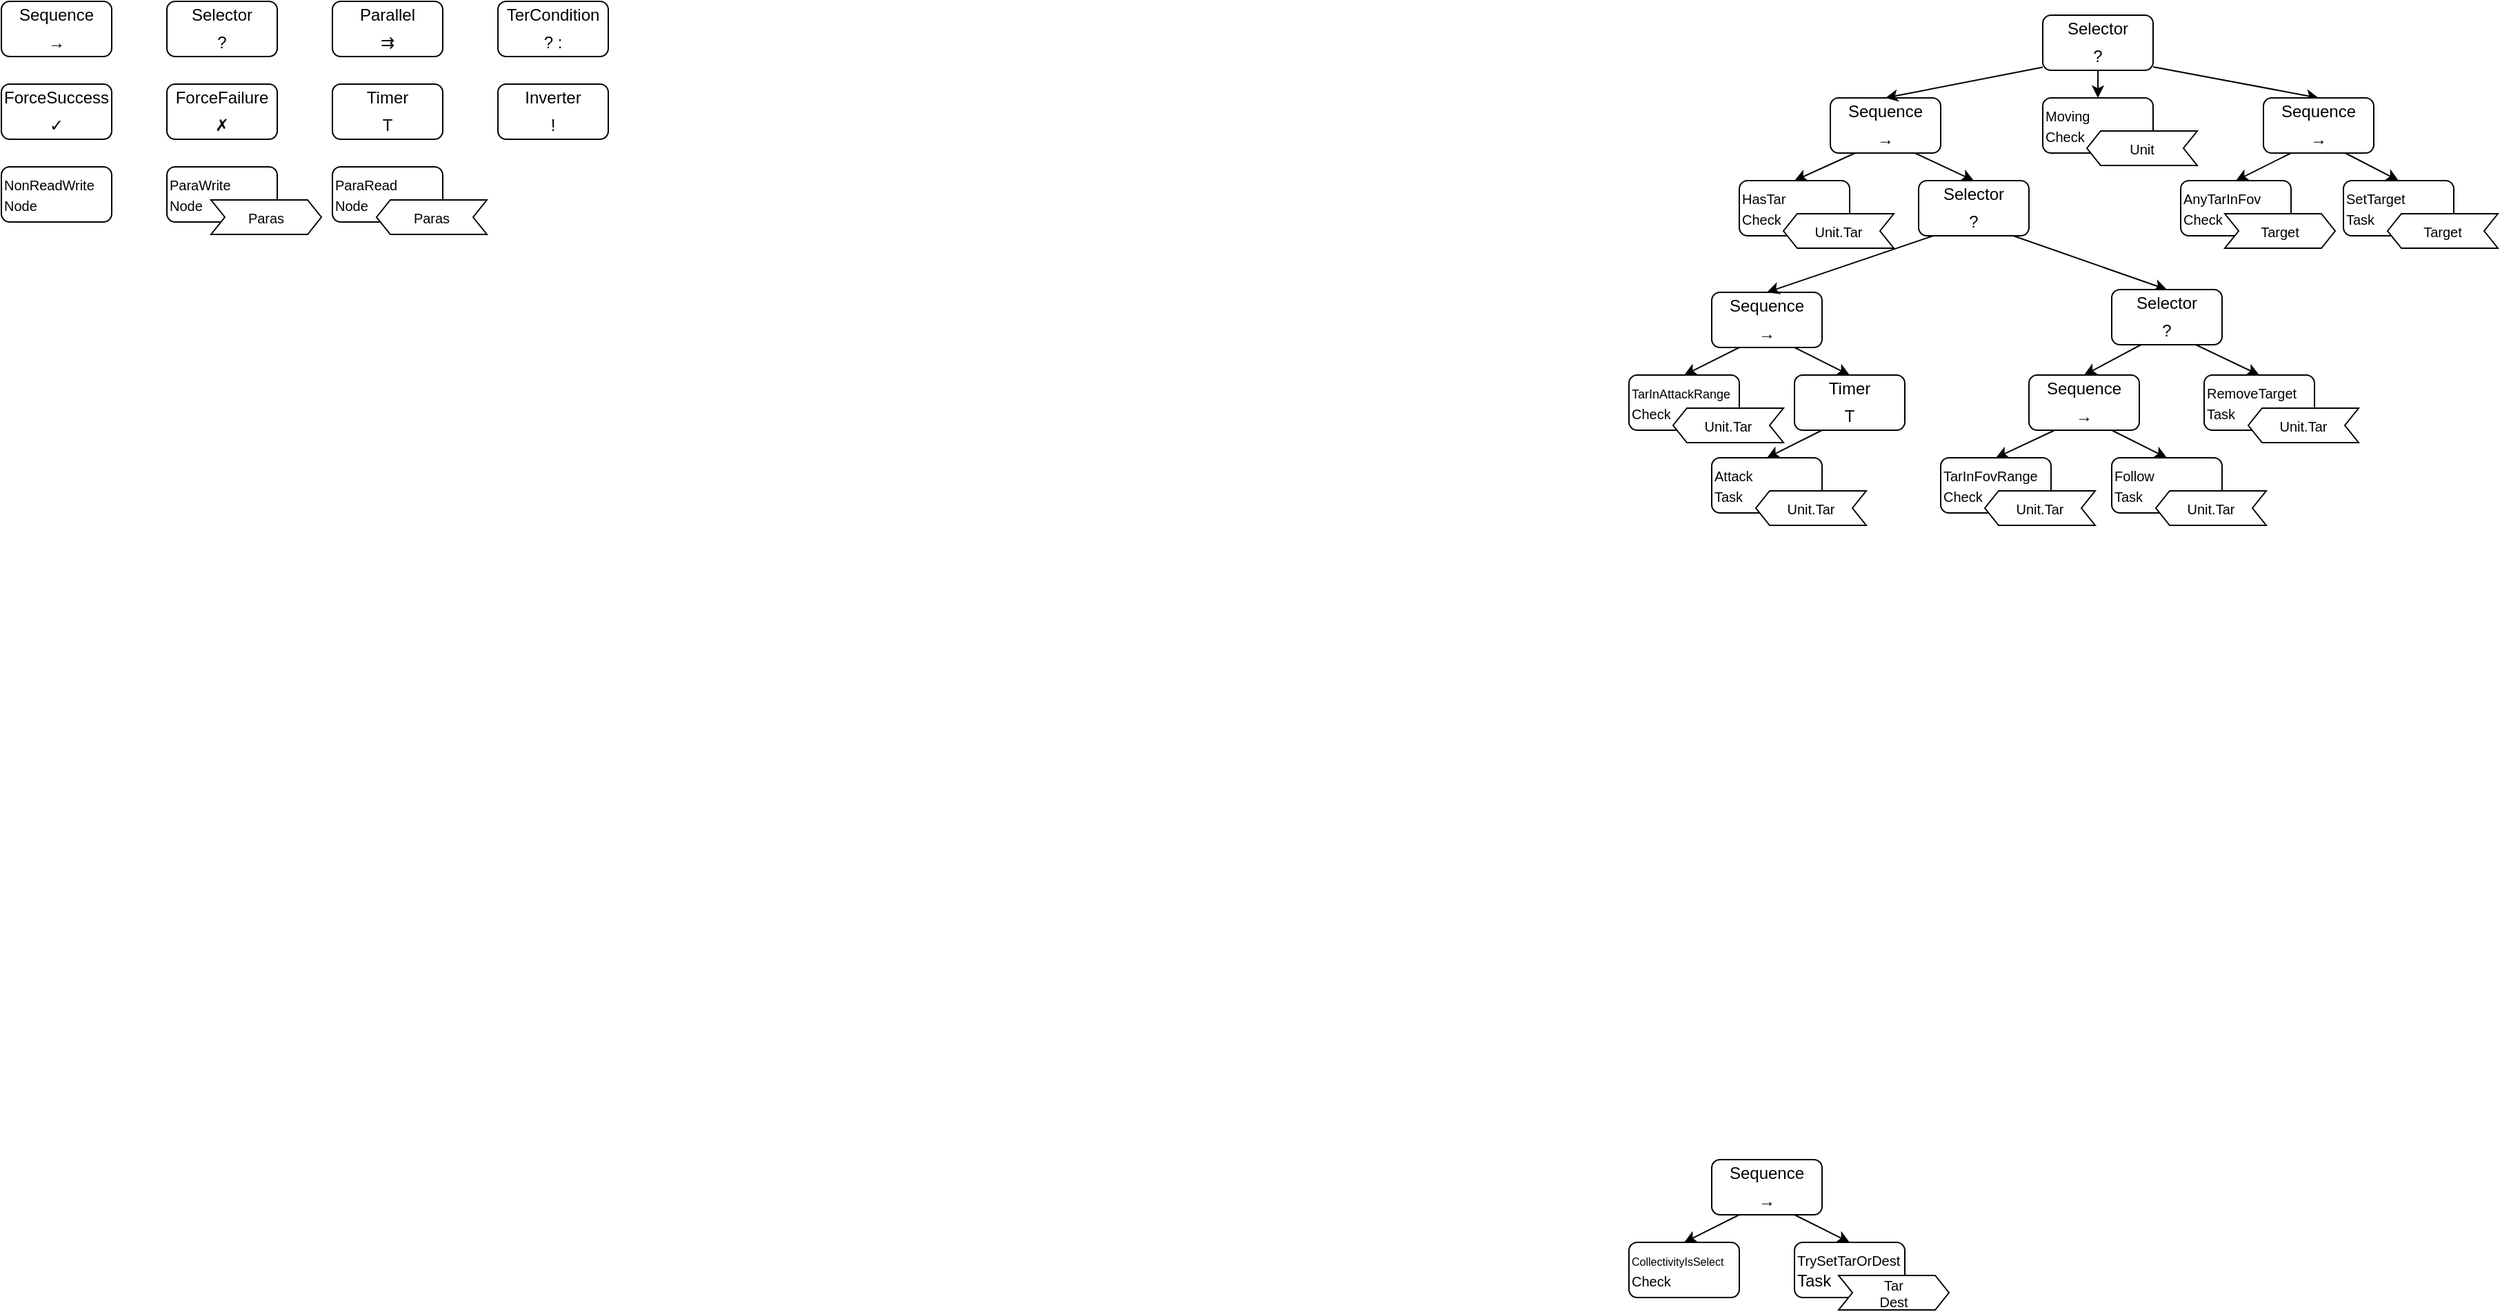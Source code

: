 <mxfile>
    <diagram id="1matsxdOOPIFbDZS2X_D" name="第 1 页">
        <mxGraphModel dx="693" dy="487" grid="1" gridSize="5" guides="1" tooltips="1" connect="1" arrows="1" fold="1" page="1" pageScale="1" pageWidth="1169" pageHeight="827" math="0" shadow="0">
            <root>
                <mxCell id="0"/>
                <mxCell id="1" parent="0"/>
                <mxCell id="109" value="" style="group" parent="1" vertex="1" connectable="0">
                    <mxGeometry width="80" height="40" as="geometry"/>
                </mxCell>
                <mxCell id="110" value="" style="rounded=1;whiteSpace=wrap;html=1;" parent="109" vertex="1">
                    <mxGeometry width="80" height="40" as="geometry"/>
                </mxCell>
                <mxCell id="111" value="" style="group" parent="109" vertex="1" connectable="0">
                    <mxGeometry width="80" height="40" as="geometry"/>
                </mxCell>
                <mxCell id="112" value="→" style="text;html=1;strokeColor=none;fillColor=none;align=center;verticalAlign=middle;whiteSpace=wrap;rounded=0;" parent="111" vertex="1">
                    <mxGeometry y="20" width="80" height="20" as="geometry"/>
                </mxCell>
                <mxCell id="113" value="Sequence" style="text;html=1;strokeColor=none;fillColor=none;align=center;verticalAlign=middle;whiteSpace=wrap;rounded=0;" parent="111" vertex="1">
                    <mxGeometry width="80" height="20" as="geometry"/>
                </mxCell>
                <mxCell id="114" value="" style="group" parent="1" vertex="1" connectable="0">
                    <mxGeometry x="240" width="80" height="40" as="geometry"/>
                </mxCell>
                <mxCell id="115" value="" style="rounded=1;whiteSpace=wrap;html=1;" parent="114" vertex="1">
                    <mxGeometry width="80" height="40" as="geometry"/>
                </mxCell>
                <mxCell id="116" value="" style="group" parent="114" vertex="1" connectable="0">
                    <mxGeometry width="80" height="40" as="geometry"/>
                </mxCell>
                <mxCell id="117" value="⇉" style="text;html=1;strokeColor=none;fillColor=none;align=center;verticalAlign=middle;whiteSpace=wrap;rounded=0;" parent="116" vertex="1">
                    <mxGeometry y="20" width="80" height="20" as="geometry"/>
                </mxCell>
                <mxCell id="118" value="Parallel" style="text;html=1;strokeColor=none;fillColor=none;align=center;verticalAlign=middle;whiteSpace=wrap;rounded=0;" parent="116" vertex="1">
                    <mxGeometry width="80" height="20" as="geometry"/>
                </mxCell>
                <mxCell id="119" value="" style="group" parent="1" vertex="1" connectable="0">
                    <mxGeometry x="120" y="120" width="112" height="49" as="geometry"/>
                </mxCell>
                <mxCell id="120" value="&lt;font style=&quot;font-size: 10px&quot;&gt;ParaWrite&lt;br&gt;Node&lt;/font&gt;" style="rounded=1;whiteSpace=wrap;html=1;align=left;verticalAlign=middle;" parent="119" vertex="1">
                    <mxGeometry width="80" height="40" as="geometry"/>
                </mxCell>
                <mxCell id="121" value="" style="shape=step;perimeter=stepPerimeter;whiteSpace=wrap;html=1;fixedSize=1;fontSize=10;fillColor=default;size=10.0;" parent="119" vertex="1">
                    <mxGeometry x="32" y="24" width="80" height="25" as="geometry"/>
                </mxCell>
                <mxCell id="122" value="Paras" style="text;html=1;strokeColor=none;fillColor=none;align=center;verticalAlign=middle;whiteSpace=wrap;rounded=0;fontSize=10;" parent="119" vertex="1">
                    <mxGeometry x="32" y="24" width="80" height="25" as="geometry"/>
                </mxCell>
                <mxCell id="123" value="" style="group" parent="1" vertex="1" connectable="0">
                    <mxGeometry x="240" y="120" width="112" height="49" as="geometry"/>
                </mxCell>
                <mxCell id="124" value="&lt;font style=&quot;font-size: 10px&quot;&gt;ParaRead&lt;br&gt;Node&lt;/font&gt;" style="rounded=1;whiteSpace=wrap;html=1;align=left;verticalAlign=middle;" parent="123" vertex="1">
                    <mxGeometry width="80" height="40" as="geometry"/>
                </mxCell>
                <mxCell id="125" value="" style="shape=step;perimeter=stepPerimeter;whiteSpace=wrap;html=1;fixedSize=1;fontSize=10;fillColor=default;size=10.0;rotation=-180;" parent="123" vertex="1">
                    <mxGeometry x="32" y="24" width="80" height="25" as="geometry"/>
                </mxCell>
                <mxCell id="126" value="Paras" style="text;html=1;strokeColor=none;fillColor=none;align=center;verticalAlign=middle;whiteSpace=wrap;rounded=0;fontSize=10;" parent="123" vertex="1">
                    <mxGeometry x="32" y="24" width="80" height="25" as="geometry"/>
                </mxCell>
                <mxCell id="127" value="" style="group" parent="1" vertex="1" connectable="0">
                    <mxGeometry y="120" width="112" height="49" as="geometry"/>
                </mxCell>
                <mxCell id="128" value="&lt;font style=&quot;font-size: 10px&quot;&gt;NonReadWrite&lt;br&gt;Node&lt;/font&gt;" style="rounded=1;whiteSpace=wrap;html=1;align=left;verticalAlign=middle;" parent="127" vertex="1">
                    <mxGeometry width="80" height="40" as="geometry"/>
                </mxCell>
                <mxCell id="129" value="" style="group" parent="1" vertex="1" connectable="0">
                    <mxGeometry x="360" width="80" height="40" as="geometry"/>
                </mxCell>
                <mxCell id="130" value="" style="rounded=1;whiteSpace=wrap;html=1;" parent="129" vertex="1">
                    <mxGeometry width="80" height="40" as="geometry"/>
                </mxCell>
                <mxCell id="131" value="" style="group" parent="129" vertex="1" connectable="0">
                    <mxGeometry width="80" height="40" as="geometry"/>
                </mxCell>
                <mxCell id="132" value="? :" style="text;html=1;strokeColor=none;fillColor=none;align=center;verticalAlign=middle;whiteSpace=wrap;rounded=0;" parent="131" vertex="1">
                    <mxGeometry y="20" width="80" height="20" as="geometry"/>
                </mxCell>
                <mxCell id="133" value="TerCondition" style="text;html=1;strokeColor=none;fillColor=none;align=center;verticalAlign=middle;whiteSpace=wrap;rounded=0;" parent="131" vertex="1">
                    <mxGeometry width="80" height="20" as="geometry"/>
                </mxCell>
                <mxCell id="134" value="" style="group" parent="1" vertex="1" connectable="0">
                    <mxGeometry y="60" width="80" height="40" as="geometry"/>
                </mxCell>
                <mxCell id="135" value="" style="rounded=1;whiteSpace=wrap;html=1;" parent="134" vertex="1">
                    <mxGeometry width="80" height="40" as="geometry"/>
                </mxCell>
                <mxCell id="136" value="" style="group" parent="134" vertex="1" connectable="0">
                    <mxGeometry width="80" height="40" as="geometry"/>
                </mxCell>
                <mxCell id="137" value="✓" style="text;html=1;strokeColor=none;fillColor=none;align=center;verticalAlign=middle;whiteSpace=wrap;rounded=0;" parent="136" vertex="1">
                    <mxGeometry y="20" width="80" height="20" as="geometry"/>
                </mxCell>
                <mxCell id="138" value="ForceSuccess" style="text;html=1;strokeColor=none;fillColor=none;align=center;verticalAlign=middle;whiteSpace=wrap;rounded=0;" parent="136" vertex="1">
                    <mxGeometry width="80" height="20" as="geometry"/>
                </mxCell>
                <mxCell id="139" value="" style="group" parent="1" vertex="1" connectable="0">
                    <mxGeometry x="120" y="60" width="80" height="40" as="geometry"/>
                </mxCell>
                <mxCell id="140" value="" style="rounded=1;whiteSpace=wrap;html=1;" parent="139" vertex="1">
                    <mxGeometry width="80" height="40" as="geometry"/>
                </mxCell>
                <mxCell id="141" value="" style="group" parent="139" vertex="1" connectable="0">
                    <mxGeometry width="80" height="40" as="geometry"/>
                </mxCell>
                <mxCell id="142" value="✗" style="text;html=1;strokeColor=none;fillColor=none;align=center;verticalAlign=middle;whiteSpace=wrap;rounded=0;" parent="141" vertex="1">
                    <mxGeometry y="20" width="80" height="20" as="geometry"/>
                </mxCell>
                <mxCell id="143" value="ForceFailure" style="text;html=1;strokeColor=none;fillColor=none;align=center;verticalAlign=middle;whiteSpace=wrap;rounded=0;" parent="141" vertex="1">
                    <mxGeometry width="80" height="20" as="geometry"/>
                </mxCell>
                <mxCell id="144" value="" style="group" parent="1" vertex="1" connectable="0">
                    <mxGeometry x="120" width="80" height="40" as="geometry"/>
                </mxCell>
                <mxCell id="145" value="" style="rounded=1;whiteSpace=wrap;html=1;" parent="144" vertex="1">
                    <mxGeometry width="80" height="40" as="geometry"/>
                </mxCell>
                <mxCell id="146" value="" style="group" parent="144" vertex="1" connectable="0">
                    <mxGeometry width="80" height="40" as="geometry"/>
                </mxCell>
                <mxCell id="147" value="?" style="text;html=1;strokeColor=none;fillColor=none;align=center;verticalAlign=middle;whiteSpace=wrap;rounded=0;" parent="146" vertex="1">
                    <mxGeometry y="20" width="80" height="20" as="geometry"/>
                </mxCell>
                <mxCell id="148" value="Selector" style="text;html=1;strokeColor=none;fillColor=none;align=center;verticalAlign=middle;whiteSpace=wrap;rounded=0;" parent="146" vertex="1">
                    <mxGeometry width="80" height="20" as="geometry"/>
                </mxCell>
                <mxCell id="149" value="" style="group" parent="1" vertex="1" connectable="0">
                    <mxGeometry x="240" y="60" width="80" height="40" as="geometry"/>
                </mxCell>
                <mxCell id="150" value="" style="rounded=1;whiteSpace=wrap;html=1;" parent="149" vertex="1">
                    <mxGeometry width="80" height="40" as="geometry"/>
                </mxCell>
                <mxCell id="151" value="" style="group" parent="149" vertex="1" connectable="0">
                    <mxGeometry width="80" height="40" as="geometry"/>
                </mxCell>
                <mxCell id="152" value="T" style="text;html=1;strokeColor=none;fillColor=none;align=center;verticalAlign=middle;whiteSpace=wrap;rounded=0;" parent="151" vertex="1">
                    <mxGeometry y="20" width="80" height="20" as="geometry"/>
                </mxCell>
                <mxCell id="153" value="Timer" style="text;html=1;strokeColor=none;fillColor=none;align=center;verticalAlign=middle;whiteSpace=wrap;rounded=0;" parent="151" vertex="1">
                    <mxGeometry width="80" height="20" as="geometry"/>
                </mxCell>
                <mxCell id="154" value="" style="group" parent="1" vertex="1" connectable="0">
                    <mxGeometry x="360" y="60" width="80" height="40" as="geometry"/>
                </mxCell>
                <mxCell id="155" value="" style="rounded=1;whiteSpace=wrap;html=1;" parent="154" vertex="1">
                    <mxGeometry width="80" height="40" as="geometry"/>
                </mxCell>
                <mxCell id="156" value="" style="group" parent="154" vertex="1" connectable="0">
                    <mxGeometry width="80" height="40" as="geometry"/>
                </mxCell>
                <mxCell id="157" value="!" style="text;html=1;strokeColor=none;fillColor=none;align=center;verticalAlign=middle;whiteSpace=wrap;rounded=0;" parent="156" vertex="1">
                    <mxGeometry y="20" width="80" height="20" as="geometry"/>
                </mxCell>
                <mxCell id="158" value="Inverter" style="text;html=1;strokeColor=none;fillColor=none;align=center;verticalAlign=middle;whiteSpace=wrap;rounded=0;" parent="156" vertex="1">
                    <mxGeometry width="80" height="20" as="geometry"/>
                </mxCell>
                <mxCell id="622" value="" style="group" parent="1" vertex="1" connectable="0">
                    <mxGeometry x="1326" y="70" width="80" height="40" as="geometry"/>
                </mxCell>
                <mxCell id="623" value="" style="rounded=1;whiteSpace=wrap;html=1;" parent="622" vertex="1">
                    <mxGeometry width="80" height="40" as="geometry"/>
                </mxCell>
                <mxCell id="624" value="" style="group" parent="622" vertex="1" connectable="0">
                    <mxGeometry width="80" height="40" as="geometry"/>
                </mxCell>
                <mxCell id="625" style="edgeStyle=none;html=1;exitX=0.25;exitY=0;exitDx=0;exitDy=0;entryX=0.25;entryY=1;entryDx=0;entryDy=0;" parent="624" source="626" target="627" edge="1">
                    <mxGeometry relative="1" as="geometry"/>
                </mxCell>
                <mxCell id="626" value="→" style="text;html=1;strokeColor=none;fillColor=none;align=center;verticalAlign=middle;whiteSpace=wrap;rounded=0;" parent="624" vertex="1">
                    <mxGeometry y="20" width="80" height="20" as="geometry"/>
                </mxCell>
                <mxCell id="627" value="Sequence" style="text;html=1;strokeColor=none;fillColor=none;align=center;verticalAlign=middle;whiteSpace=wrap;rounded=0;" parent="624" vertex="1">
                    <mxGeometry width="80" height="20" as="geometry"/>
                </mxCell>
                <mxCell id="628" style="edgeStyle=none;html=1;entryX=0.5;entryY=0;entryDx=0;entryDy=0;" parent="1" source="626" target="652" edge="1">
                    <mxGeometry relative="1" as="geometry">
                        <mxPoint x="1276" y="100" as="targetPoint"/>
                    </mxGeometry>
                </mxCell>
                <mxCell id="629" value="" style="group" parent="1" vertex="1" connectable="0">
                    <mxGeometry x="1240" y="211" width="80" height="40" as="geometry"/>
                </mxCell>
                <mxCell id="630" value="" style="rounded=1;whiteSpace=wrap;html=1;" parent="629" vertex="1">
                    <mxGeometry width="80" height="40" as="geometry"/>
                </mxCell>
                <mxCell id="631" value="" style="group" parent="629" vertex="1" connectable="0">
                    <mxGeometry width="80" height="40" as="geometry"/>
                </mxCell>
                <mxCell id="632" value="→" style="text;html=1;strokeColor=none;fillColor=none;align=center;verticalAlign=middle;whiteSpace=wrap;rounded=0;" parent="631" vertex="1">
                    <mxGeometry y="20" width="80" height="20" as="geometry"/>
                </mxCell>
                <mxCell id="633" value="Sequence" style="text;html=1;strokeColor=none;fillColor=none;align=center;verticalAlign=middle;whiteSpace=wrap;rounded=0;" parent="631" vertex="1">
                    <mxGeometry width="80" height="20" as="geometry"/>
                </mxCell>
                <mxCell id="634" style="edgeStyle=none;html=1;entryX=0.5;entryY=0;entryDx=0;entryDy=0;" parent="1" source="632" target="666" edge="1">
                    <mxGeometry relative="1" as="geometry">
                        <mxPoint x="1220" y="271" as="targetPoint"/>
                    </mxGeometry>
                </mxCell>
                <mxCell id="635" style="edgeStyle=none;html=1;entryX=0.5;entryY=0;entryDx=0;entryDy=0;" parent="1" source="632" target="663" edge="1">
                    <mxGeometry relative="1" as="geometry">
                        <mxPoint x="1338" y="271" as="targetPoint"/>
                    </mxGeometry>
                </mxCell>
                <mxCell id="636" value="" style="group" parent="1" vertex="1" connectable="0">
                    <mxGeometry x="1390" y="130" width="80" height="40" as="geometry"/>
                </mxCell>
                <mxCell id="637" value="" style="rounded=1;whiteSpace=wrap;html=1;" parent="636" vertex="1">
                    <mxGeometry width="80" height="40" as="geometry"/>
                </mxCell>
                <mxCell id="638" value="" style="group" parent="636" vertex="1" connectable="0">
                    <mxGeometry width="80" height="40" as="geometry"/>
                </mxCell>
                <mxCell id="639" value="?" style="text;html=1;strokeColor=none;fillColor=none;align=center;verticalAlign=middle;whiteSpace=wrap;rounded=0;" parent="638" vertex="1">
                    <mxGeometry y="20" width="80" height="20" as="geometry"/>
                </mxCell>
                <mxCell id="640" value="Selector" style="text;html=1;strokeColor=none;fillColor=none;align=center;verticalAlign=middle;whiteSpace=wrap;rounded=0;" parent="638" vertex="1">
                    <mxGeometry width="80" height="20" as="geometry"/>
                </mxCell>
                <mxCell id="641" style="edgeStyle=none;html=1;entryX=0.5;entryY=0;entryDx=0;entryDy=0;" parent="1" source="639" target="633" edge="1">
                    <mxGeometry relative="1" as="geometry"/>
                </mxCell>
                <mxCell id="642" style="edgeStyle=none;html=1;entryX=0.5;entryY=0;entryDx=0;entryDy=0;" parent="1" source="639" target="708" edge="1">
                    <mxGeometry relative="1" as="geometry">
                        <mxPoint x="1460" y="250" as="targetPoint"/>
                    </mxGeometry>
                </mxCell>
                <mxCell id="643" style="edgeStyle=none;html=1;entryX=0.5;entryY=0;entryDx=0;entryDy=0;" parent="1" source="626" target="640" edge="1">
                    <mxGeometry relative="1" as="geometry"/>
                </mxCell>
                <mxCell id="644" value="" style="group" parent="1" vertex="1" connectable="0">
                    <mxGeometry x="1470" y="271" width="80" height="40" as="geometry"/>
                </mxCell>
                <mxCell id="645" value="" style="rounded=1;whiteSpace=wrap;html=1;" parent="644" vertex="1">
                    <mxGeometry width="80" height="40" as="geometry"/>
                </mxCell>
                <mxCell id="646" value="" style="group" parent="644" vertex="1" connectable="0">
                    <mxGeometry width="80" height="40" as="geometry"/>
                </mxCell>
                <mxCell id="647" value="→" style="text;html=1;strokeColor=none;fillColor=none;align=center;verticalAlign=middle;whiteSpace=wrap;rounded=0;" parent="646" vertex="1">
                    <mxGeometry y="20" width="80" height="20" as="geometry"/>
                </mxCell>
                <mxCell id="648" value="Sequence" style="text;html=1;strokeColor=none;fillColor=none;align=center;verticalAlign=middle;whiteSpace=wrap;rounded=0;" parent="646" vertex="1">
                    <mxGeometry width="80" height="20" as="geometry"/>
                </mxCell>
                <mxCell id="649" style="edgeStyle=none;html=1;entryX=0.5;entryY=0;entryDx=0;entryDy=0;" parent="1" source="647" target="720" edge="1">
                    <mxGeometry relative="1" as="geometry">
                        <mxPoint x="1448" y="331" as="targetPoint"/>
                    </mxGeometry>
                </mxCell>
                <mxCell id="650" style="edgeStyle=none;html=1;entryX=0.5;entryY=0;entryDx=0;entryDy=0;" parent="1" source="647" target="675" edge="1">
                    <mxGeometry relative="1" as="geometry">
                        <mxPoint x="1575" y="331" as="targetPoint"/>
                    </mxGeometry>
                </mxCell>
                <mxCell id="651" value="" style="group" parent="1" vertex="1" connectable="0">
                    <mxGeometry x="1260" y="130" width="112" height="49" as="geometry"/>
                </mxCell>
                <mxCell id="652" value="&lt;font style=&quot;font-size: 10px&quot;&gt;HasTar&lt;br&gt;Check&lt;/font&gt;" style="rounded=1;whiteSpace=wrap;html=1;align=left;verticalAlign=middle;" parent="651" vertex="1">
                    <mxGeometry width="80" height="40" as="geometry"/>
                </mxCell>
                <mxCell id="653" value="" style="shape=step;perimeter=stepPerimeter;whiteSpace=wrap;html=1;fixedSize=1;fontSize=10;fillColor=default;size=10.0;rotation=-180;" parent="651" vertex="1">
                    <mxGeometry x="32" y="24" width="80" height="25" as="geometry"/>
                </mxCell>
                <mxCell id="654" value="Unit.Tar" style="text;html=1;strokeColor=none;fillColor=none;align=center;verticalAlign=middle;whiteSpace=wrap;rounded=0;fontSize=10;" parent="651" vertex="1">
                    <mxGeometry x="32" y="24" width="80" height="25" as="geometry"/>
                </mxCell>
                <mxCell id="655" value="" style="group" parent="1" vertex="1" connectable="0">
                    <mxGeometry x="1240" y="331" width="112" height="49" as="geometry"/>
                </mxCell>
                <mxCell id="656" value="&lt;span style=&quot;font-size: 10px&quot;&gt;Attack&lt;/span&gt;&lt;br style=&quot;font-size: 10px&quot;&gt;&lt;span style=&quot;font-size: 10px&quot;&gt;Task&lt;/span&gt;" style="rounded=1;whiteSpace=wrap;html=1;align=left;verticalAlign=middle;" parent="655" vertex="1">
                    <mxGeometry width="80" height="40" as="geometry"/>
                </mxCell>
                <mxCell id="657" value="" style="shape=step;perimeter=stepPerimeter;whiteSpace=wrap;html=1;fixedSize=1;fontSize=10;fillColor=default;size=10.0;rotation=-180;" parent="655" vertex="1">
                    <mxGeometry x="32" y="24" width="80" height="25" as="geometry"/>
                </mxCell>
                <mxCell id="658" value="Unit.Tar" style="text;html=1;strokeColor=none;fillColor=none;align=center;verticalAlign=middle;whiteSpace=wrap;rounded=0;fontSize=10;" parent="655" vertex="1">
                    <mxGeometry x="32" y="24" width="80" height="25" as="geometry"/>
                </mxCell>
                <mxCell id="659" value="" style="group" parent="1" vertex="1" connectable="0">
                    <mxGeometry x="1300" y="271" width="80" height="40" as="geometry"/>
                </mxCell>
                <mxCell id="660" value="" style="rounded=1;whiteSpace=wrap;html=1;" parent="659" vertex="1">
                    <mxGeometry width="80" height="40" as="geometry"/>
                </mxCell>
                <mxCell id="661" value="" style="group" parent="659" vertex="1" connectable="0">
                    <mxGeometry width="80" height="40" as="geometry"/>
                </mxCell>
                <mxCell id="662" value="T" style="text;html=1;strokeColor=none;fillColor=none;align=center;verticalAlign=middle;whiteSpace=wrap;rounded=0;" parent="661" vertex="1">
                    <mxGeometry y="20" width="80" height="20" as="geometry"/>
                </mxCell>
                <mxCell id="663" value="Timer" style="text;html=1;strokeColor=none;fillColor=none;align=center;verticalAlign=middle;whiteSpace=wrap;rounded=0;" parent="661" vertex="1">
                    <mxGeometry width="80" height="20" as="geometry"/>
                </mxCell>
                <mxCell id="664" style="edgeStyle=none;html=1;entryX=0.5;entryY=0;entryDx=0;entryDy=0;fontSize=10;" parent="1" source="662" target="656" edge="1">
                    <mxGeometry relative="1" as="geometry"/>
                </mxCell>
                <mxCell id="665" value="" style="group" parent="1" vertex="1" connectable="0">
                    <mxGeometry x="1180" y="271" width="112" height="49" as="geometry"/>
                </mxCell>
                <mxCell id="666" value="&lt;font style=&quot;font-size: 9px&quot;&gt;TarInAttackRange&lt;/font&gt;&lt;br style=&quot;font-size: 10px&quot;&gt;&lt;span style=&quot;font-size: 10px&quot;&gt;Check&lt;/span&gt;" style="rounded=1;whiteSpace=wrap;html=1;align=left;verticalAlign=middle;" parent="665" vertex="1">
                    <mxGeometry width="80" height="40" as="geometry"/>
                </mxCell>
                <mxCell id="667" value="" style="shape=step;perimeter=stepPerimeter;whiteSpace=wrap;html=1;fixedSize=1;fontSize=10;fillColor=default;size=10.0;rotation=-180;" parent="665" vertex="1">
                    <mxGeometry x="32" y="24" width="80" height="25" as="geometry"/>
                </mxCell>
                <mxCell id="668" style="edgeStyle=none;html=1;exitX=0;exitY=0;exitDx=0;exitDy=0;entryX=0.397;entryY=0.597;entryDx=0;entryDy=0;entryPerimeter=0;" parent="665" source="669" target="666" edge="1">
                    <mxGeometry relative="1" as="geometry"/>
                </mxCell>
                <mxCell id="669" value="Unit.Tar" style="text;html=1;strokeColor=none;fillColor=none;align=center;verticalAlign=middle;whiteSpace=wrap;rounded=0;fontSize=10;" parent="665" vertex="1">
                    <mxGeometry x="32" y="24" width="80" height="25" as="geometry"/>
                </mxCell>
                <mxCell id="674" value="" style="group" parent="1" vertex="1" connectable="0">
                    <mxGeometry x="1530" y="331" width="112" height="49" as="geometry"/>
                </mxCell>
                <mxCell id="675" value="&lt;span style=&quot;font-size: 10px&quot;&gt;Follow&lt;/span&gt;&lt;br style=&quot;font-size: 10px&quot;&gt;&lt;span style=&quot;font-size: 10px&quot;&gt;Task&lt;/span&gt;" style="rounded=1;whiteSpace=wrap;html=1;align=left;verticalAlign=middle;" parent="674" vertex="1">
                    <mxGeometry width="80" height="40" as="geometry"/>
                </mxCell>
                <mxCell id="676" value="" style="shape=step;perimeter=stepPerimeter;whiteSpace=wrap;html=1;fixedSize=1;fontSize=10;fillColor=default;size=10.0;rotation=-180;" parent="674" vertex="1">
                    <mxGeometry x="32" y="24" width="80" height="25" as="geometry"/>
                </mxCell>
                <mxCell id="677" value="Unit.Tar" style="text;html=1;strokeColor=none;fillColor=none;align=center;verticalAlign=middle;whiteSpace=wrap;rounded=0;fontSize=10;" parent="674" vertex="1">
                    <mxGeometry x="32" y="24" width="80" height="25" as="geometry"/>
                </mxCell>
                <mxCell id="678" value="" style="group" parent="1" vertex="1" connectable="0">
                    <mxGeometry x="1480" y="70" width="112" height="49" as="geometry"/>
                </mxCell>
                <mxCell id="679" value="&lt;span style=&quot;font-size: 10px&quot;&gt;Moving&lt;/span&gt;&lt;br style=&quot;font-size: 10px&quot;&gt;&lt;span style=&quot;font-size: 10px&quot;&gt;Check&lt;/span&gt;" style="rounded=1;whiteSpace=wrap;html=1;align=left;verticalAlign=middle;" parent="678" vertex="1">
                    <mxGeometry width="80" height="40" as="geometry"/>
                </mxCell>
                <mxCell id="680" value="" style="shape=step;perimeter=stepPerimeter;whiteSpace=wrap;html=1;fixedSize=1;fontSize=10;fillColor=default;size=10.0;rotation=-180;" parent="678" vertex="1">
                    <mxGeometry x="32" y="24" width="80" height="25" as="geometry"/>
                </mxCell>
                <mxCell id="681" value="Unit" style="text;html=1;strokeColor=none;fillColor=none;align=center;verticalAlign=middle;whiteSpace=wrap;rounded=0;fontSize=10;" parent="678" vertex="1">
                    <mxGeometry x="32" y="24" width="80" height="25" as="geometry"/>
                </mxCell>
                <mxCell id="682" value="b" style="group" parent="1" vertex="1" connectable="0">
                    <mxGeometry x="1480" y="10" width="80" height="40" as="geometry"/>
                </mxCell>
                <mxCell id="683" value="" style="rounded=1;whiteSpace=wrap;html=1;" parent="682" vertex="1">
                    <mxGeometry width="80" height="40" as="geometry"/>
                </mxCell>
                <mxCell id="684" value="" style="group" parent="682" vertex="1" connectable="0">
                    <mxGeometry width="80" height="40" as="geometry"/>
                </mxCell>
                <mxCell id="685" value="?" style="text;html=1;strokeColor=none;fillColor=none;align=center;verticalAlign=middle;whiteSpace=wrap;rounded=0;" parent="684" vertex="1">
                    <mxGeometry y="20" width="80" height="20" as="geometry"/>
                </mxCell>
                <mxCell id="686" value="Selector" style="text;html=1;strokeColor=none;fillColor=none;align=center;verticalAlign=middle;whiteSpace=wrap;rounded=0;" parent="684" vertex="1">
                    <mxGeometry width="80" height="20" as="geometry"/>
                </mxCell>
                <mxCell id="687" style="edgeStyle=none;html=1;entryX=0.5;entryY=0;entryDx=0;entryDy=0;" parent="1" source="685" target="679" edge="1">
                    <mxGeometry relative="1" as="geometry"/>
                </mxCell>
                <mxCell id="688" style="edgeStyle=none;html=1;entryX=0.5;entryY=0;entryDx=0;entryDy=0;" parent="1" source="685" target="627" edge="1">
                    <mxGeometry relative="1" as="geometry"/>
                </mxCell>
                <mxCell id="689" value="" style="group" parent="1" vertex="1" connectable="0">
                    <mxGeometry x="1597" y="271" width="112" height="49" as="geometry"/>
                </mxCell>
                <mxCell id="690" value="&lt;span style=&quot;font-size: 10px&quot;&gt;RemoveTarget&lt;/span&gt;&lt;br style=&quot;font-size: 10px&quot;&gt;&lt;span style=&quot;font-size: 10px&quot;&gt;Task&lt;/span&gt;" style="rounded=1;whiteSpace=wrap;html=1;align=left;verticalAlign=middle;" parent="689" vertex="1">
                    <mxGeometry width="80" height="40" as="geometry"/>
                </mxCell>
                <mxCell id="691" value="" style="shape=step;perimeter=stepPerimeter;whiteSpace=wrap;html=1;fixedSize=1;fontSize=10;fillColor=default;size=10.0;rotation=-180;" parent="689" vertex="1">
                    <mxGeometry x="32" y="24" width="80" height="25" as="geometry"/>
                </mxCell>
                <mxCell id="692" style="edgeStyle=none;html=1;exitX=0;exitY=0;exitDx=0;exitDy=0;entryX=0.397;entryY=0.597;entryDx=0;entryDy=0;entryPerimeter=0;" parent="689" source="693" target="690" edge="1">
                    <mxGeometry relative="1" as="geometry"/>
                </mxCell>
                <mxCell id="693" value="Unit.Tar" style="text;html=1;strokeColor=none;fillColor=none;align=center;verticalAlign=middle;whiteSpace=wrap;rounded=0;fontSize=10;" parent="689" vertex="1">
                    <mxGeometry x="32" y="24" width="80" height="25" as="geometry"/>
                </mxCell>
                <mxCell id="704" value="" style="group" parent="1" vertex="1" connectable="0">
                    <mxGeometry x="1530" y="209" width="80" height="40" as="geometry"/>
                </mxCell>
                <mxCell id="705" value="" style="rounded=1;whiteSpace=wrap;html=1;" parent="704" vertex="1">
                    <mxGeometry width="80" height="40" as="geometry"/>
                </mxCell>
                <mxCell id="706" value="" style="group" parent="704" vertex="1" connectable="0">
                    <mxGeometry width="80" height="40" as="geometry"/>
                </mxCell>
                <mxCell id="707" value="?" style="text;html=1;strokeColor=none;fillColor=none;align=center;verticalAlign=middle;whiteSpace=wrap;rounded=0;" parent="706" vertex="1">
                    <mxGeometry y="20" width="80" height="20" as="geometry"/>
                </mxCell>
                <mxCell id="708" value="Selector" style="text;html=1;strokeColor=none;fillColor=none;align=center;verticalAlign=middle;whiteSpace=wrap;rounded=0;" parent="706" vertex="1">
                    <mxGeometry width="80" height="20" as="geometry"/>
                </mxCell>
                <mxCell id="709" style="edgeStyle=none;html=1;entryX=0.5;entryY=0;entryDx=0;entryDy=0;" parent="1" source="707" target="648" edge="1">
                    <mxGeometry relative="1" as="geometry"/>
                </mxCell>
                <mxCell id="710" style="edgeStyle=none;html=1;entryX=0.5;entryY=0;entryDx=0;entryDy=0;" parent="1" source="707" target="690" edge="1">
                    <mxGeometry relative="1" as="geometry">
                        <mxPoint x="1648" y="271" as="targetPoint"/>
                    </mxGeometry>
                </mxCell>
                <mxCell id="712" style="edgeStyle=none;html=1;entryX=0.5;entryY=0;entryDx=0;entryDy=0;" parent="1" edge="1">
                    <mxGeometry relative="1" as="geometry">
                        <mxPoint x="2389" y="891" as="targetPoint"/>
                    </mxGeometry>
                </mxCell>
                <mxCell id="717" style="edgeStyle=none;html=1;entryX=0.5;entryY=0;entryDx=0;entryDy=0;" parent="1" source="685" target="731" edge="1">
                    <mxGeometry relative="1" as="geometry">
                        <mxPoint x="1680" y="70" as="targetPoint"/>
                    </mxGeometry>
                </mxCell>
                <mxCell id="719" value="" style="group" parent="1" vertex="1" connectable="0">
                    <mxGeometry x="1406" y="331" width="112" height="49" as="geometry"/>
                </mxCell>
                <mxCell id="720" value="&lt;font style=&quot;font-size: 10px&quot;&gt;TarInFovRange&lt;/font&gt;&lt;br&gt;&lt;font style=&quot;font-size: 10px&quot;&gt;Check&lt;/font&gt;" style="rounded=1;whiteSpace=wrap;html=1;align=left;verticalAlign=middle;" parent="719" vertex="1">
                    <mxGeometry width="80" height="40" as="geometry"/>
                </mxCell>
                <mxCell id="721" value="" style="shape=step;perimeter=stepPerimeter;whiteSpace=wrap;html=1;fixedSize=1;fontSize=10;fillColor=default;size=10.0;rotation=-180;" parent="719" vertex="1">
                    <mxGeometry x="32" y="24" width="80" height="25" as="geometry"/>
                </mxCell>
                <mxCell id="722" value="Unit.Tar" style="text;html=1;strokeColor=none;fillColor=none;align=center;verticalAlign=middle;whiteSpace=wrap;rounded=0;fontSize=10;" parent="719" vertex="1">
                    <mxGeometry x="32" y="24" width="80" height="25" as="geometry"/>
                </mxCell>
                <mxCell id="723" value="" style="group" parent="1" vertex="1" connectable="0">
                    <mxGeometry x="1580" y="130" width="112" height="49" as="geometry"/>
                </mxCell>
                <mxCell id="724" value="&lt;font&gt;&lt;font style=&quot;font-size: 10px&quot;&gt;AnyTarInFov&lt;/font&gt;&lt;br&gt;&lt;span style=&quot;font-size: 10px&quot;&gt;Check&lt;/span&gt;&lt;br&gt;&lt;/font&gt;" style="rounded=1;whiteSpace=wrap;html=1;align=left;verticalAlign=middle;" parent="723" vertex="1">
                    <mxGeometry width="80" height="40" as="geometry"/>
                </mxCell>
                <mxCell id="725" value="" style="shape=step;perimeter=stepPerimeter;whiteSpace=wrap;html=1;fixedSize=1;fontSize=10;fillColor=default;size=10.0;" parent="723" vertex="1">
                    <mxGeometry x="32" y="24" width="80" height="25" as="geometry"/>
                </mxCell>
                <mxCell id="726" value="Target" style="text;html=1;strokeColor=none;fillColor=none;align=center;verticalAlign=middle;whiteSpace=wrap;rounded=0;fontSize=10;" parent="723" vertex="1">
                    <mxGeometry x="32" y="24" width="80" height="25" as="geometry"/>
                </mxCell>
                <mxCell id="727" value="" style="group" parent="1" vertex="1" connectable="0">
                    <mxGeometry x="1640" y="70" width="80" height="40" as="geometry"/>
                </mxCell>
                <mxCell id="728" value="" style="rounded=1;whiteSpace=wrap;html=1;" parent="727" vertex="1">
                    <mxGeometry width="80" height="40" as="geometry"/>
                </mxCell>
                <mxCell id="729" value="" style="group" parent="727" vertex="1" connectable="0">
                    <mxGeometry width="80" height="40" as="geometry"/>
                </mxCell>
                <mxCell id="730" value="→" style="text;html=1;strokeColor=none;fillColor=none;align=center;verticalAlign=middle;whiteSpace=wrap;rounded=0;" parent="729" vertex="1">
                    <mxGeometry y="20" width="80" height="20" as="geometry"/>
                </mxCell>
                <mxCell id="731" value="Sequence" style="text;html=1;strokeColor=none;fillColor=none;align=center;verticalAlign=middle;whiteSpace=wrap;rounded=0;" parent="729" vertex="1">
                    <mxGeometry width="80" height="20" as="geometry"/>
                </mxCell>
                <mxCell id="732" style="edgeStyle=none;html=1;entryX=0.5;entryY=0;entryDx=0;entryDy=0;fontSize=8;" parent="1" source="730" target="724" edge="1">
                    <mxGeometry relative="1" as="geometry"/>
                </mxCell>
                <mxCell id="737" style="edgeStyle=none;html=1;entryX=0.5;entryY=0;entryDx=0;entryDy=0;fontSize=10;" parent="1" source="730" target="739" edge="1">
                    <mxGeometry relative="1" as="geometry">
                        <mxPoint x="1740" y="130.0" as="targetPoint"/>
                    </mxGeometry>
                </mxCell>
                <mxCell id="738" value="" style="group" parent="1" vertex="1" connectable="0">
                    <mxGeometry x="1698" y="130" width="112" height="49" as="geometry"/>
                </mxCell>
                <mxCell id="739" value="&lt;font style=&quot;font-size: 10px&quot;&gt;SetTarget&lt;/font&gt;&lt;br&gt;&lt;span style=&quot;font-size: 10px&quot;&gt;Task&lt;/span&gt;" style="rounded=1;whiteSpace=wrap;html=1;align=left;verticalAlign=middle;" parent="738" vertex="1">
                    <mxGeometry width="80" height="40" as="geometry"/>
                </mxCell>
                <mxCell id="740" value="" style="shape=step;perimeter=stepPerimeter;whiteSpace=wrap;html=1;fixedSize=1;fontSize=10;fillColor=default;size=10.0;rotation=-180;" parent="738" vertex="1">
                    <mxGeometry x="32" y="24" width="80" height="25" as="geometry"/>
                </mxCell>
                <mxCell id="741" style="edgeStyle=none;html=1;exitX=0;exitY=0;exitDx=0;exitDy=0;entryX=0.397;entryY=0.597;entryDx=0;entryDy=0;entryPerimeter=0;" parent="738" source="742" target="739" edge="1">
                    <mxGeometry relative="1" as="geometry"/>
                </mxCell>
                <mxCell id="742" value="Target" style="text;html=1;strokeColor=none;fillColor=none;align=center;verticalAlign=middle;whiteSpace=wrap;rounded=0;fontSize=10;" parent="738" vertex="1">
                    <mxGeometry x="32" y="24" width="80" height="25" as="geometry"/>
                </mxCell>
                <mxCell id="743" value="" style="group" vertex="1" connectable="0" parent="1">
                    <mxGeometry x="1300" y="900" width="112" height="49" as="geometry"/>
                </mxCell>
                <mxCell id="744" value="&lt;span style=&quot;font-size: 10px&quot;&gt;TrySetTarOrDest&lt;br&gt;&lt;/span&gt;Task" style="rounded=1;whiteSpace=wrap;html=1;align=left;verticalAlign=middle;" vertex="1" parent="743">
                    <mxGeometry width="80" height="40" as="geometry"/>
                </mxCell>
                <mxCell id="745" value="" style="shape=step;perimeter=stepPerimeter;whiteSpace=wrap;html=1;fixedSize=1;fontSize=10;fillColor=default;size=10.0;" vertex="1" parent="743">
                    <mxGeometry x="32" y="24" width="80" height="25" as="geometry"/>
                </mxCell>
                <mxCell id="746" value="Tar&lt;br&gt;Dest" style="text;html=1;strokeColor=none;fillColor=none;align=center;verticalAlign=middle;whiteSpace=wrap;rounded=0;fontSize=10;" vertex="1" parent="743">
                    <mxGeometry x="32" y="24" width="80" height="25" as="geometry"/>
                </mxCell>
                <mxCell id="747" value="" style="group" vertex="1" connectable="0" parent="1">
                    <mxGeometry x="1240" y="840" width="80" height="40" as="geometry"/>
                </mxCell>
                <mxCell id="748" value="" style="rounded=1;whiteSpace=wrap;html=1;" vertex="1" parent="747">
                    <mxGeometry width="80" height="40" as="geometry"/>
                </mxCell>
                <mxCell id="749" value="" style="group" vertex="1" connectable="0" parent="747">
                    <mxGeometry width="80" height="40" as="geometry"/>
                </mxCell>
                <mxCell id="750" value="→" style="text;html=1;strokeColor=none;fillColor=none;align=center;verticalAlign=middle;whiteSpace=wrap;rounded=0;" vertex="1" parent="749">
                    <mxGeometry y="20" width="80" height="20" as="geometry"/>
                </mxCell>
                <mxCell id="751" value="Sequence" style="text;html=1;strokeColor=none;fillColor=none;align=center;verticalAlign=middle;whiteSpace=wrap;rounded=0;" vertex="1" parent="749">
                    <mxGeometry width="80" height="20" as="geometry"/>
                </mxCell>
                <mxCell id="752" value="" style="group" vertex="1" connectable="0" parent="1">
                    <mxGeometry x="1180" y="900" width="112" height="49" as="geometry"/>
                </mxCell>
                <mxCell id="753" value="&lt;font style=&quot;font-size: 8px&quot;&gt;CollectivityIsSelect&lt;/font&gt;&lt;br&gt;&lt;span style=&quot;font-size: 10px&quot;&gt;Check&lt;/span&gt;" style="rounded=1;whiteSpace=wrap;html=1;align=left;verticalAlign=middle;" vertex="1" parent="752">
                    <mxGeometry width="80" height="40" as="geometry"/>
                </mxCell>
                <mxCell id="756" style="edgeStyle=none;html=1;entryX=0.5;entryY=0;entryDx=0;entryDy=0;" edge="1" parent="1" source="750" target="753">
                    <mxGeometry relative="1" as="geometry"/>
                </mxCell>
                <mxCell id="757" style="edgeStyle=none;html=1;entryX=0.5;entryY=0;entryDx=0;entryDy=0;" edge="1" parent="1" source="750" target="744">
                    <mxGeometry relative="1" as="geometry"/>
                </mxCell>
            </root>
        </mxGraphModel>
    </diagram>
</mxfile>